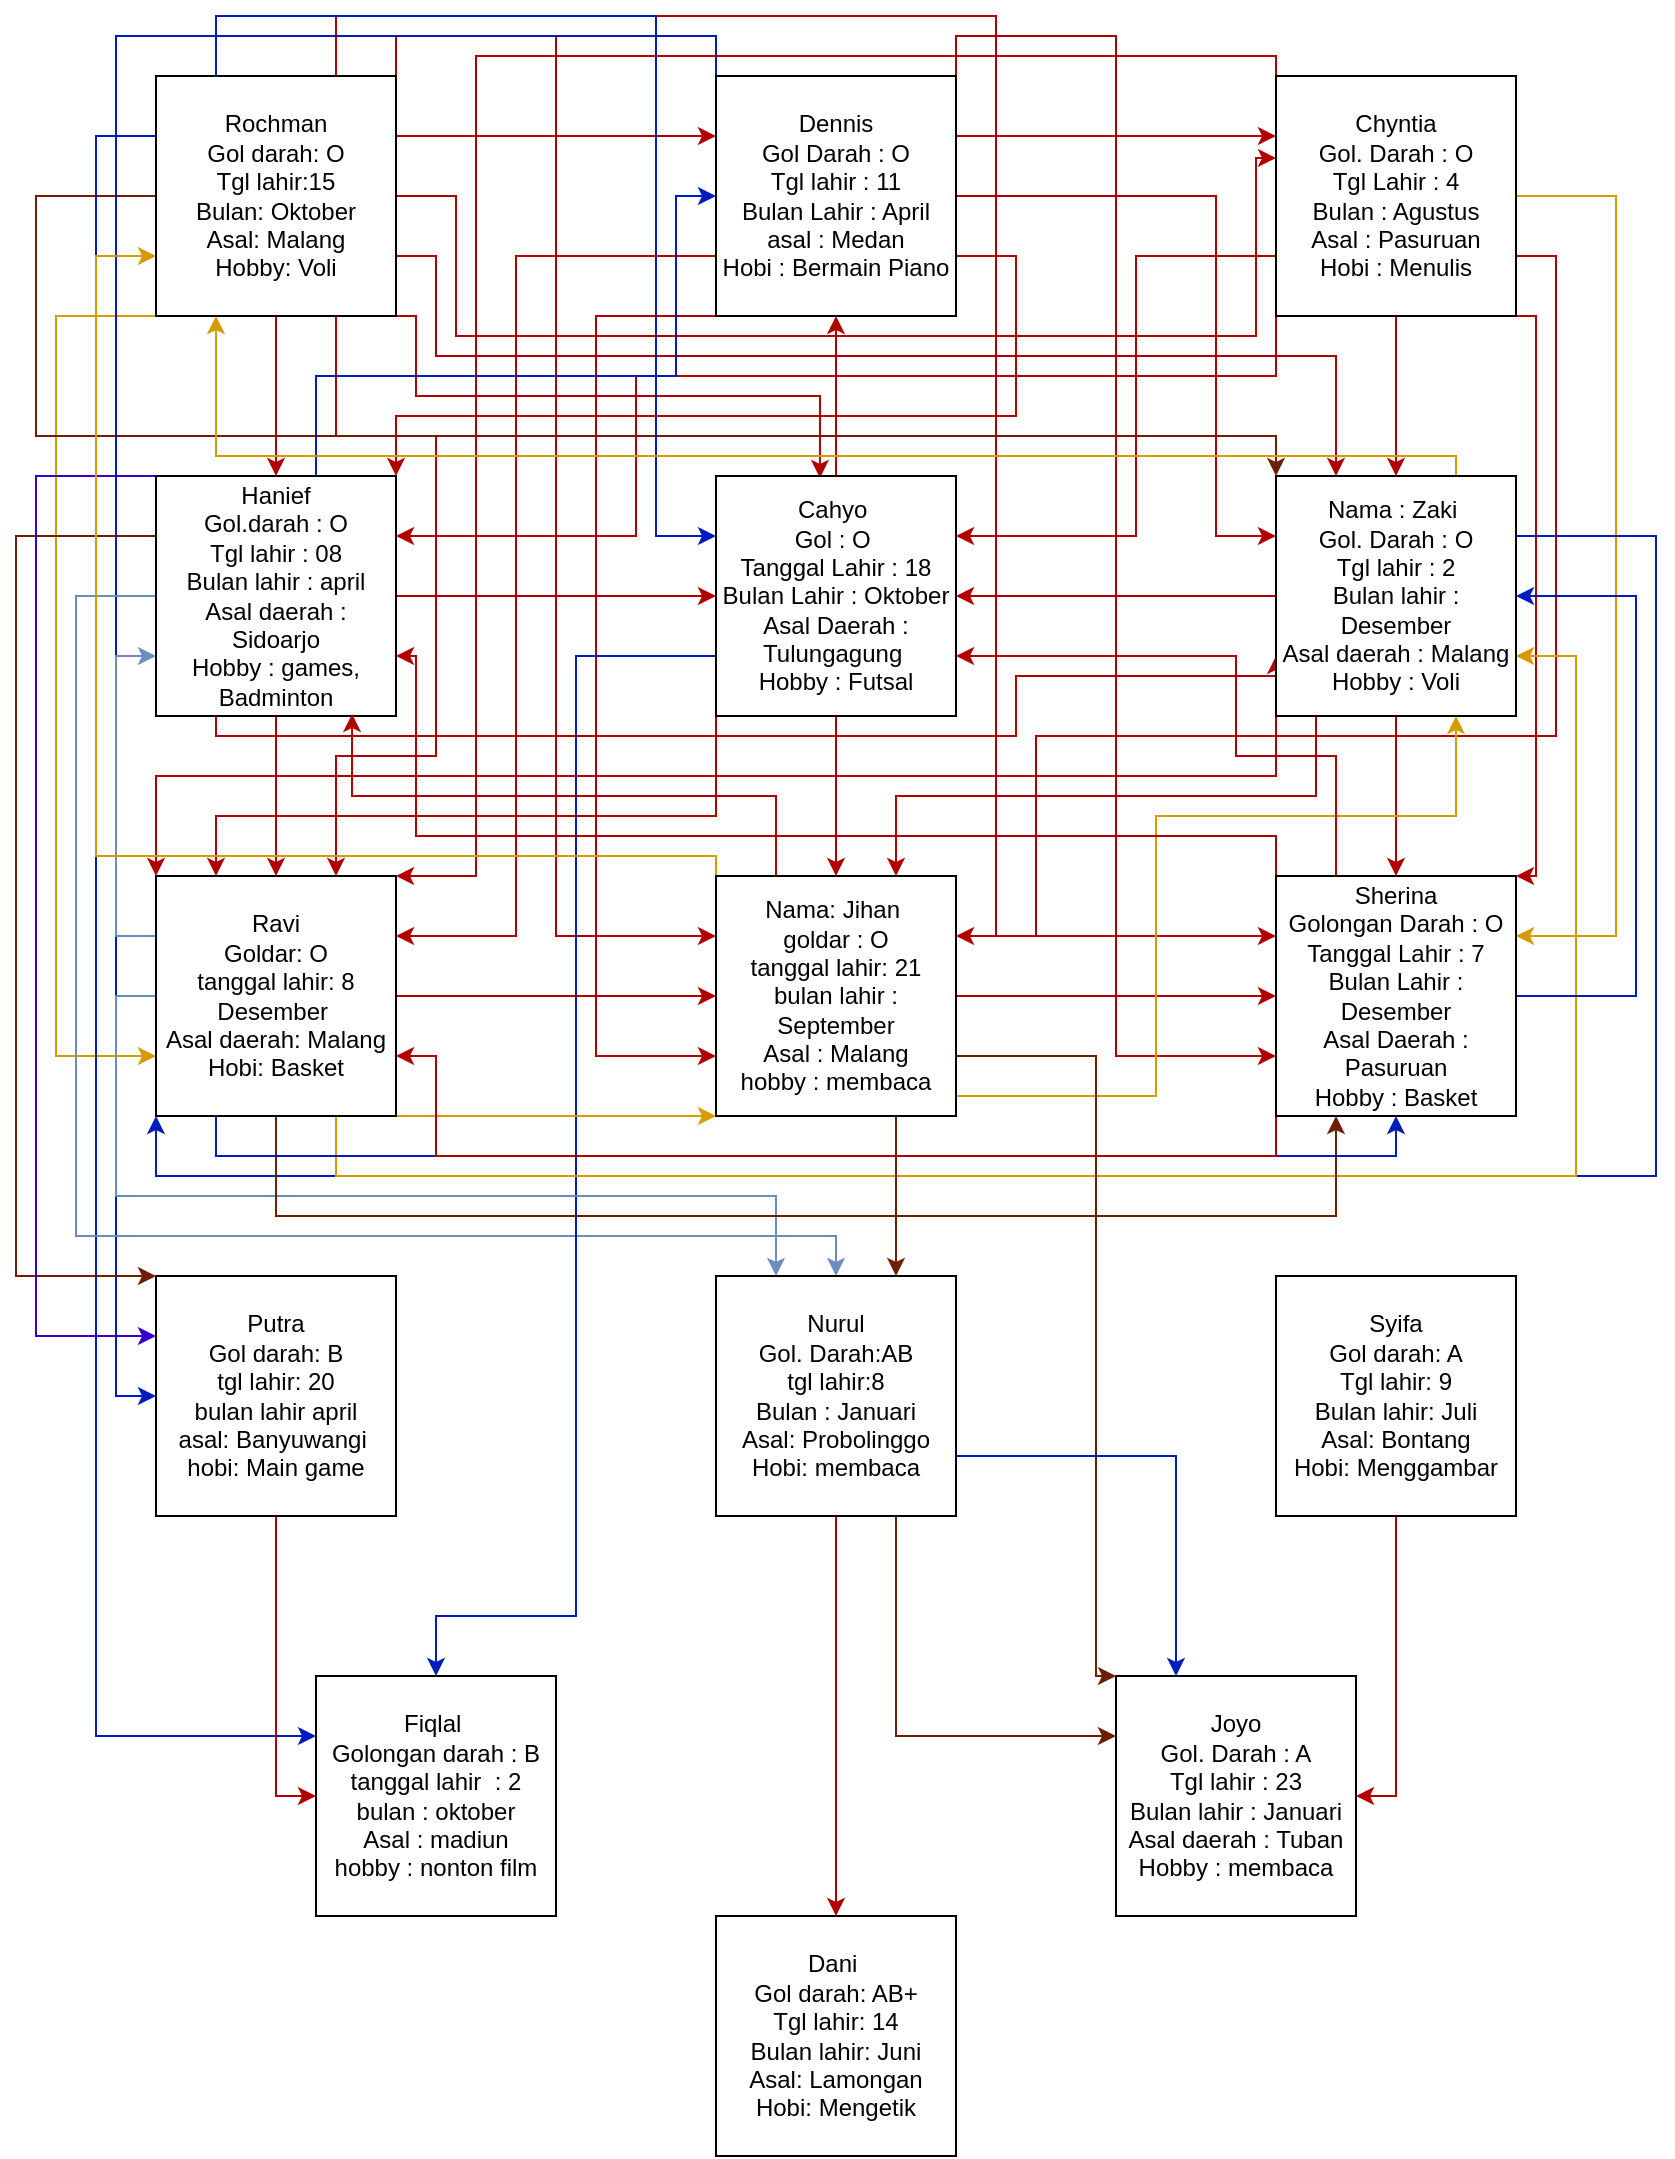 <mxfile version="20.2.8" type="device"><diagram id="St4V9a2-hkFarZTRMWbf" name="Page-1"><mxGraphModel dx="868" dy="553" grid="1" gridSize="10" guides="1" tooltips="1" connect="1" arrows="1" fold="1" page="1" pageScale="1" pageWidth="850" pageHeight="1100" math="0" shadow="0"><root><mxCell id="0"/><mxCell id="1" parent="0"/><mxCell id="Ykf0V424j2MqlzccB3DC-24" style="edgeStyle=orthogonalEdgeStyle;rounded=0;orthogonalLoop=1;jettySize=auto;html=1;exitX=0.5;exitY=1;exitDx=0;exitDy=0;fillColor=#e51400;strokeColor=#B20000;" edge="1" parent="1" source="Ykf0V424j2MqlzccB3DC-1" target="Ykf0V424j2MqlzccB3DC-6"><mxGeometry relative="1" as="geometry"/></mxCell><mxCell id="Ykf0V424j2MqlzccB3DC-35" style="edgeStyle=orthogonalEdgeStyle;rounded=0;orthogonalLoop=1;jettySize=auto;html=1;exitX=1;exitY=0.25;exitDx=0;exitDy=0;entryX=0;entryY=0.25;entryDx=0;entryDy=0;fillColor=#e51400;strokeColor=#B20000;" edge="1" parent="1" source="Ykf0V424j2MqlzccB3DC-1" target="Ykf0V424j2MqlzccB3DC-2"><mxGeometry relative="1" as="geometry"/></mxCell><mxCell id="Ykf0V424j2MqlzccB3DC-42" style="edgeStyle=orthogonalEdgeStyle;rounded=0;orthogonalLoop=1;jettySize=auto;html=1;exitX=1;exitY=0.75;exitDx=0;exitDy=0;entryX=0.25;entryY=0;entryDx=0;entryDy=0;fillColor=#e51400;strokeColor=#B20000;" edge="1" parent="1" source="Ykf0V424j2MqlzccB3DC-1" target="Ykf0V424j2MqlzccB3DC-9"><mxGeometry relative="1" as="geometry"><Array as="points"><mxPoint x="220" y="130"/><mxPoint x="220" y="180"/><mxPoint x="670" y="180"/></Array></mxGeometry></mxCell><mxCell id="Ykf0V424j2MqlzccB3DC-43" style="edgeStyle=orthogonalEdgeStyle;rounded=0;orthogonalLoop=1;jettySize=auto;html=1;exitX=1;exitY=1;exitDx=0;exitDy=0;entryX=0.433;entryY=0.008;entryDx=0;entryDy=0;entryPerimeter=0;fillColor=#e51400;strokeColor=#B20000;" edge="1" parent="1" source="Ykf0V424j2MqlzccB3DC-1" target="Ykf0V424j2MqlzccB3DC-8"><mxGeometry relative="1" as="geometry"><Array as="points"><mxPoint x="210" y="160"/><mxPoint x="210" y="200"/><mxPoint x="412" y="200"/></Array></mxGeometry></mxCell><mxCell id="Ykf0V424j2MqlzccB3DC-46" style="edgeStyle=orthogonalEdgeStyle;rounded=0;orthogonalLoop=1;jettySize=auto;html=1;exitX=1;exitY=0.5;exitDx=0;exitDy=0;entryX=0;entryY=0.342;entryDx=0;entryDy=0;entryPerimeter=0;fillColor=#e51400;strokeColor=#B20000;" edge="1" parent="1" source="Ykf0V424j2MqlzccB3DC-1" target="Ykf0V424j2MqlzccB3DC-3"><mxGeometry relative="1" as="geometry"><Array as="points"><mxPoint x="230" y="100"/><mxPoint x="230" y="170"/><mxPoint x="630" y="170"/><mxPoint x="630" y="81"/></Array></mxGeometry></mxCell><mxCell id="Ykf0V424j2MqlzccB3DC-50" style="edgeStyle=orthogonalEdgeStyle;rounded=0;orthogonalLoop=1;jettySize=auto;html=1;exitX=0.75;exitY=1;exitDx=0;exitDy=0;entryX=0.75;entryY=0;entryDx=0;entryDy=0;fillColor=#e51400;strokeColor=#B20000;" edge="1" parent="1" source="Ykf0V424j2MqlzccB3DC-1" target="Ykf0V424j2MqlzccB3DC-10"><mxGeometry relative="1" as="geometry"><Array as="points"><mxPoint x="170" y="220"/><mxPoint x="220" y="220"/><mxPoint x="220" y="380"/><mxPoint x="170" y="380"/></Array></mxGeometry></mxCell><mxCell id="Ykf0V424j2MqlzccB3DC-51" style="edgeStyle=orthogonalEdgeStyle;rounded=0;orthogonalLoop=1;jettySize=auto;html=1;exitX=1;exitY=0;exitDx=0;exitDy=0;entryX=0;entryY=0.25;entryDx=0;entryDy=0;fillColor=#e51400;strokeColor=#B20000;" edge="1" parent="1" source="Ykf0V424j2MqlzccB3DC-1" target="Ykf0V424j2MqlzccB3DC-11"><mxGeometry relative="1" as="geometry"/></mxCell><mxCell id="Ykf0V424j2MqlzccB3DC-52" style="edgeStyle=orthogonalEdgeStyle;rounded=0;orthogonalLoop=1;jettySize=auto;html=1;exitX=0.75;exitY=0;exitDx=0;exitDy=0;entryX=0;entryY=0.25;entryDx=0;entryDy=0;fillColor=#e51400;strokeColor=#B20000;" edge="1" parent="1" source="Ykf0V424j2MqlzccB3DC-1" target="Ykf0V424j2MqlzccB3DC-12"><mxGeometry relative="1" as="geometry"><Array as="points"><mxPoint x="170" y="10"/><mxPoint x="500" y="10"/><mxPoint x="500" y="470"/></Array></mxGeometry></mxCell><mxCell id="Ykf0V424j2MqlzccB3DC-80" style="edgeStyle=orthogonalEdgeStyle;rounded=0;orthogonalLoop=1;jettySize=auto;html=1;exitX=0;exitY=1;exitDx=0;exitDy=0;entryX=0;entryY=0.75;entryDx=0;entryDy=0;fillColor=#ffcd28;gradientColor=#ffa500;strokeColor=#d79b00;" edge="1" parent="1" source="Ykf0V424j2MqlzccB3DC-1" target="Ykf0V424j2MqlzccB3DC-10"><mxGeometry relative="1" as="geometry"><Array as="points"><mxPoint x="30" y="160"/><mxPoint x="30" y="530"/></Array></mxGeometry></mxCell><mxCell id="Ykf0V424j2MqlzccB3DC-88" style="edgeStyle=orthogonalEdgeStyle;rounded=0;orthogonalLoop=1;jettySize=auto;html=1;exitX=0;exitY=0.5;exitDx=0;exitDy=0;entryX=0;entryY=0;entryDx=0;entryDy=0;fillColor=#a0522d;strokeColor=#6D1F00;" edge="1" parent="1" source="Ykf0V424j2MqlzccB3DC-1" target="Ykf0V424j2MqlzccB3DC-9"><mxGeometry relative="1" as="geometry"><Array as="points"><mxPoint x="20" y="100"/><mxPoint x="20" y="220"/><mxPoint x="640" y="220"/></Array></mxGeometry></mxCell><mxCell id="Ykf0V424j2MqlzccB3DC-93" style="edgeStyle=orthogonalEdgeStyle;rounded=0;orthogonalLoop=1;jettySize=auto;html=1;exitX=0.25;exitY=0;exitDx=0;exitDy=0;entryX=0;entryY=0.25;entryDx=0;entryDy=0;fillColor=#0050ef;strokeColor=#001DBC;" edge="1" parent="1" source="Ykf0V424j2MqlzccB3DC-1" target="Ykf0V424j2MqlzccB3DC-8"><mxGeometry relative="1" as="geometry"><Array as="points"><mxPoint x="110" y="10"/><mxPoint x="330" y="10"/><mxPoint x="330" y="270"/></Array></mxGeometry></mxCell><mxCell id="Ykf0V424j2MqlzccB3DC-95" style="edgeStyle=orthogonalEdgeStyle;rounded=0;orthogonalLoop=1;jettySize=auto;html=1;exitX=0;exitY=0.25;exitDx=0;exitDy=0;entryX=0;entryY=0.25;entryDx=0;entryDy=0;fillColor=#0050ef;strokeColor=#001DBC;" edge="1" parent="1" source="Ykf0V424j2MqlzccB3DC-1" target="Ykf0V424j2MqlzccB3DC-18"><mxGeometry relative="1" as="geometry"><Array as="points"><mxPoint x="50" y="70"/><mxPoint x="50" y="870"/></Array></mxGeometry></mxCell><mxCell id="Ykf0V424j2MqlzccB3DC-1" value="&lt;div&gt;Rochman&lt;/div&gt;&lt;div&gt;Gol darah: O&lt;/div&gt;&lt;div&gt;Tgl lahir:15&lt;/div&gt;&lt;div&gt;Bulan: Oktober&lt;/div&gt;&lt;div&gt;Asal: Malang&lt;/div&gt;&lt;div&gt;Hobby: Voli&lt;/div&gt;" style="whiteSpace=wrap;html=1;aspect=fixed;" vertex="1" parent="1"><mxGeometry x="80" y="40" width="120" height="120" as="geometry"/></mxCell><mxCell id="Ykf0V424j2MqlzccB3DC-36" style="edgeStyle=orthogonalEdgeStyle;rounded=0;orthogonalLoop=1;jettySize=auto;html=1;exitX=1;exitY=0.25;exitDx=0;exitDy=0;entryX=0;entryY=0.25;entryDx=0;entryDy=0;fillColor=#e51400;strokeColor=#B20000;" edge="1" parent="1" source="Ykf0V424j2MqlzccB3DC-2" target="Ykf0V424j2MqlzccB3DC-3"><mxGeometry relative="1" as="geometry"/></mxCell><mxCell id="Ykf0V424j2MqlzccB3DC-53" style="edgeStyle=orthogonalEdgeStyle;rounded=0;orthogonalLoop=1;jettySize=auto;html=1;exitX=1;exitY=0.5;exitDx=0;exitDy=0;entryX=0;entryY=0.25;entryDx=0;entryDy=0;fillColor=#e51400;strokeColor=#B20000;" edge="1" parent="1" source="Ykf0V424j2MqlzccB3DC-2" target="Ykf0V424j2MqlzccB3DC-9"><mxGeometry relative="1" as="geometry"><Array as="points"><mxPoint x="610" y="100"/><mxPoint x="610" y="270"/></Array></mxGeometry></mxCell><mxCell id="Ykf0V424j2MqlzccB3DC-56" style="edgeStyle=orthogonalEdgeStyle;rounded=0;orthogonalLoop=1;jettySize=auto;html=1;exitX=1;exitY=0.75;exitDx=0;exitDy=0;entryX=1;entryY=0;entryDx=0;entryDy=0;fillColor=#e51400;strokeColor=#B20000;" edge="1" parent="1" source="Ykf0V424j2MqlzccB3DC-2" target="Ykf0V424j2MqlzccB3DC-6"><mxGeometry relative="1" as="geometry"><Array as="points"><mxPoint x="510" y="130"/><mxPoint x="510" y="210"/><mxPoint x="200" y="210"/></Array></mxGeometry></mxCell><mxCell id="Ykf0V424j2MqlzccB3DC-57" style="edgeStyle=orthogonalEdgeStyle;rounded=0;orthogonalLoop=1;jettySize=auto;html=1;exitX=0;exitY=1;exitDx=0;exitDy=0;entryX=0;entryY=0.75;entryDx=0;entryDy=0;fillColor=#e51400;strokeColor=#B20000;" edge="1" parent="1" source="Ykf0V424j2MqlzccB3DC-2" target="Ykf0V424j2MqlzccB3DC-11"><mxGeometry relative="1" as="geometry"><Array as="points"><mxPoint x="300" y="160"/><mxPoint x="300" y="530"/></Array></mxGeometry></mxCell><mxCell id="Ykf0V424j2MqlzccB3DC-58" style="edgeStyle=orthogonalEdgeStyle;rounded=0;orthogonalLoop=1;jettySize=auto;html=1;exitX=0;exitY=0.75;exitDx=0;exitDy=0;entryX=1;entryY=0.25;entryDx=0;entryDy=0;fillColor=#e51400;strokeColor=#B20000;" edge="1" parent="1" source="Ykf0V424j2MqlzccB3DC-2" target="Ykf0V424j2MqlzccB3DC-10"><mxGeometry relative="1" as="geometry"><Array as="points"><mxPoint x="260" y="130"/><mxPoint x="260" y="470"/></Array></mxGeometry></mxCell><mxCell id="Ykf0V424j2MqlzccB3DC-59" style="edgeStyle=orthogonalEdgeStyle;rounded=0;orthogonalLoop=1;jettySize=auto;html=1;exitX=1;exitY=0;exitDx=0;exitDy=0;entryX=0;entryY=0.75;entryDx=0;entryDy=0;fillColor=#e51400;strokeColor=#B20000;" edge="1" parent="1" source="Ykf0V424j2MqlzccB3DC-2" target="Ykf0V424j2MqlzccB3DC-12"><mxGeometry relative="1" as="geometry"/></mxCell><mxCell id="Ykf0V424j2MqlzccB3DC-92" style="edgeStyle=orthogonalEdgeStyle;rounded=0;orthogonalLoop=1;jettySize=auto;html=1;exitX=0;exitY=0;exitDx=0;exitDy=0;entryX=0;entryY=0.5;entryDx=0;entryDy=0;fillColor=#0050ef;strokeColor=#001DBC;" edge="1" parent="1" source="Ykf0V424j2MqlzccB3DC-2" target="Ykf0V424j2MqlzccB3DC-15"><mxGeometry relative="1" as="geometry"/></mxCell><mxCell id="Ykf0V424j2MqlzccB3DC-2" value="&lt;div&gt;Dennis&lt;/div&gt;&lt;div&gt;Gol Darah : O&lt;/div&gt;&lt;div&gt;Tgl lahir : 11&lt;/div&gt;&lt;div&gt;Bulan Lahir : April&lt;/div&gt;&lt;div&gt;asal : Medan&lt;/div&gt;&lt;div&gt;Hobi : Bermain Piano&lt;/div&gt;" style="whiteSpace=wrap;html=1;aspect=fixed;" vertex="1" parent="1"><mxGeometry x="360" y="40" width="120" height="120" as="geometry"/></mxCell><mxCell id="Ykf0V424j2MqlzccB3DC-21" style="edgeStyle=orthogonalEdgeStyle;rounded=0;orthogonalLoop=1;jettySize=auto;html=1;exitX=0.5;exitY=1;exitDx=0;exitDy=0;entryX=0.5;entryY=0;entryDx=0;entryDy=0;fillColor=#e51400;strokeColor=#B20000;" edge="1" parent="1" source="Ykf0V424j2MqlzccB3DC-3" target="Ykf0V424j2MqlzccB3DC-9"><mxGeometry relative="1" as="geometry"/></mxCell><mxCell id="Ykf0V424j2MqlzccB3DC-60" style="edgeStyle=orthogonalEdgeStyle;rounded=0;orthogonalLoop=1;jettySize=auto;html=1;exitX=0;exitY=0.75;exitDx=0;exitDy=0;entryX=1;entryY=0.25;entryDx=0;entryDy=0;fillColor=#e51400;strokeColor=#B20000;" edge="1" parent="1" source="Ykf0V424j2MqlzccB3DC-3" target="Ykf0V424j2MqlzccB3DC-8"><mxGeometry relative="1" as="geometry"><Array as="points"><mxPoint x="570" y="130"/><mxPoint x="570" y="270"/></Array></mxGeometry></mxCell><mxCell id="Ykf0V424j2MqlzccB3DC-61" style="edgeStyle=orthogonalEdgeStyle;rounded=0;orthogonalLoop=1;jettySize=auto;html=1;exitX=0;exitY=0.5;exitDx=0;exitDy=0;entryX=1;entryY=0.25;entryDx=0;entryDy=0;fillColor=#e51400;strokeColor=#B20000;" edge="1" parent="1" source="Ykf0V424j2MqlzccB3DC-3" target="Ykf0V424j2MqlzccB3DC-6"><mxGeometry relative="1" as="geometry"><Array as="points"><mxPoint x="640" y="190"/><mxPoint x="320" y="190"/><mxPoint x="320" y="270"/></Array></mxGeometry></mxCell><mxCell id="Ykf0V424j2MqlzccB3DC-62" style="edgeStyle=orthogonalEdgeStyle;rounded=0;orthogonalLoop=1;jettySize=auto;html=1;exitX=1;exitY=1;exitDx=0;exitDy=0;entryX=1;entryY=0;entryDx=0;entryDy=0;fillColor=#e51400;strokeColor=#B20000;" edge="1" parent="1" source="Ykf0V424j2MqlzccB3DC-3" target="Ykf0V424j2MqlzccB3DC-12"><mxGeometry relative="1" as="geometry"><Array as="points"><mxPoint x="770" y="160"/><mxPoint x="770" y="440"/></Array></mxGeometry></mxCell><mxCell id="Ykf0V424j2MqlzccB3DC-63" style="edgeStyle=orthogonalEdgeStyle;rounded=0;orthogonalLoop=1;jettySize=auto;html=1;exitX=1;exitY=0.75;exitDx=0;exitDy=0;entryX=1;entryY=0.25;entryDx=0;entryDy=0;fillColor=#e51400;strokeColor=#B20000;" edge="1" parent="1" source="Ykf0V424j2MqlzccB3DC-3" target="Ykf0V424j2MqlzccB3DC-11"><mxGeometry relative="1" as="geometry"><Array as="points"><mxPoint x="780" y="130"/><mxPoint x="780" y="370"/><mxPoint x="520" y="370"/><mxPoint x="520" y="470"/></Array></mxGeometry></mxCell><mxCell id="Ykf0V424j2MqlzccB3DC-64" style="edgeStyle=orthogonalEdgeStyle;rounded=0;orthogonalLoop=1;jettySize=auto;html=1;exitX=0;exitY=0;exitDx=0;exitDy=0;entryX=1;entryY=0;entryDx=0;entryDy=0;fillColor=#e51400;strokeColor=#B20000;" edge="1" parent="1" source="Ykf0V424j2MqlzccB3DC-3" target="Ykf0V424j2MqlzccB3DC-10"><mxGeometry relative="1" as="geometry"><Array as="points"><mxPoint x="640" y="30"/><mxPoint x="240" y="30"/><mxPoint x="240" y="440"/></Array></mxGeometry></mxCell><mxCell id="Ykf0V424j2MqlzccB3DC-82" style="edgeStyle=orthogonalEdgeStyle;rounded=0;orthogonalLoop=1;jettySize=auto;html=1;exitX=1;exitY=0.5;exitDx=0;exitDy=0;entryX=1;entryY=0.25;entryDx=0;entryDy=0;fillColor=#ffcd28;gradientColor=#ffa500;strokeColor=#d79b00;" edge="1" parent="1" source="Ykf0V424j2MqlzccB3DC-3" target="Ykf0V424j2MqlzccB3DC-12"><mxGeometry relative="1" as="geometry"><Array as="points"><mxPoint x="810" y="100"/><mxPoint x="810" y="470"/></Array></mxGeometry></mxCell><mxCell id="Ykf0V424j2MqlzccB3DC-3" value="&lt;div&gt;Chyntia&lt;/div&gt;&lt;div&gt;Gol. Darah : O&lt;/div&gt;&lt;div&gt;Tgl Lahir : 4&lt;/div&gt;&lt;div&gt;Bulan : Agustus&lt;/div&gt;&lt;div&gt;Asal : Pasuruan&lt;/div&gt;&lt;div&gt;Hobi : Menulis&lt;/div&gt;" style="whiteSpace=wrap;html=1;aspect=fixed;" vertex="1" parent="1"><mxGeometry x="640" y="40" width="120" height="120" as="geometry"/></mxCell><mxCell id="Ykf0V424j2MqlzccB3DC-25" style="edgeStyle=orthogonalEdgeStyle;rounded=0;orthogonalLoop=1;jettySize=auto;html=1;exitX=1;exitY=0.5;exitDx=0;exitDy=0;fillColor=#e51400;strokeColor=#B20000;" edge="1" parent="1" source="Ykf0V424j2MqlzccB3DC-6" target="Ykf0V424j2MqlzccB3DC-8"><mxGeometry relative="1" as="geometry"/></mxCell><mxCell id="Ykf0V424j2MqlzccB3DC-26" style="edgeStyle=orthogonalEdgeStyle;rounded=0;orthogonalLoop=1;jettySize=auto;html=1;exitX=0.5;exitY=1;exitDx=0;exitDy=0;entryX=0.5;entryY=0;entryDx=0;entryDy=0;fillColor=#e51400;strokeColor=#B20000;" edge="1" parent="1" source="Ykf0V424j2MqlzccB3DC-6" target="Ykf0V424j2MqlzccB3DC-10"><mxGeometry relative="1" as="geometry"/></mxCell><mxCell id="Ykf0V424j2MqlzccB3DC-69" style="edgeStyle=orthogonalEdgeStyle;rounded=0;orthogonalLoop=1;jettySize=auto;html=1;exitX=0.25;exitY=1;exitDx=0;exitDy=0;entryX=0;entryY=0.75;entryDx=0;entryDy=0;fillColor=#e51400;strokeColor=#B20000;" edge="1" parent="1" source="Ykf0V424j2MqlzccB3DC-6" target="Ykf0V424j2MqlzccB3DC-9"><mxGeometry relative="1" as="geometry"><Array as="points"><mxPoint x="110" y="370"/><mxPoint x="510" y="370"/><mxPoint x="510" y="340"/><mxPoint x="640" y="340"/></Array></mxGeometry></mxCell><mxCell id="Ykf0V424j2MqlzccB3DC-75" style="edgeStyle=orthogonalEdgeStyle;rounded=0;orthogonalLoop=1;jettySize=auto;html=1;exitX=0;exitY=0.5;exitDx=0;exitDy=0;entryX=0.5;entryY=0;entryDx=0;entryDy=0;fillColor=#dae8fc;gradientColor=#7ea6e0;strokeColor=#6c8ebf;" edge="1" parent="1" source="Ykf0V424j2MqlzccB3DC-6" target="Ykf0V424j2MqlzccB3DC-13"><mxGeometry relative="1" as="geometry"><Array as="points"><mxPoint x="40" y="300"/><mxPoint x="40" y="620"/><mxPoint x="420" y="620"/></Array></mxGeometry></mxCell><mxCell id="Ykf0V424j2MqlzccB3DC-89" style="edgeStyle=orthogonalEdgeStyle;rounded=0;orthogonalLoop=1;jettySize=auto;html=1;exitX=0;exitY=0.25;exitDx=0;exitDy=0;entryX=0;entryY=0;entryDx=0;entryDy=0;fillColor=#a0522d;strokeColor=#6D1F00;" edge="1" parent="1" source="Ykf0V424j2MqlzccB3DC-6" target="Ykf0V424j2MqlzccB3DC-15"><mxGeometry relative="1" as="geometry"><Array as="points"><mxPoint x="10" y="270"/><mxPoint x="10" y="640"/></Array></mxGeometry></mxCell><mxCell id="Ykf0V424j2MqlzccB3DC-90" style="edgeStyle=orthogonalEdgeStyle;rounded=0;orthogonalLoop=1;jettySize=auto;html=1;exitX=0;exitY=0;exitDx=0;exitDy=0;entryX=0;entryY=0.25;entryDx=0;entryDy=0;fillColor=#6a00ff;strokeColor=#3700CC;" edge="1" parent="1" source="Ykf0V424j2MqlzccB3DC-6" target="Ykf0V424j2MqlzccB3DC-15"><mxGeometry relative="1" as="geometry"><Array as="points"><mxPoint x="20" y="240"/><mxPoint x="20" y="670"/></Array></mxGeometry></mxCell><mxCell id="Ykf0V424j2MqlzccB3DC-91" style="edgeStyle=orthogonalEdgeStyle;rounded=0;orthogonalLoop=1;jettySize=auto;html=1;exitX=0.75;exitY=0;exitDx=0;exitDy=0;entryX=0;entryY=0.5;entryDx=0;entryDy=0;fillColor=#0050ef;strokeColor=#001DBC;" edge="1" parent="1" source="Ykf0V424j2MqlzccB3DC-6" target="Ykf0V424j2MqlzccB3DC-2"><mxGeometry relative="1" as="geometry"><Array as="points"><mxPoint x="160" y="240"/><mxPoint x="160" y="190"/><mxPoint x="340" y="190"/><mxPoint x="340" y="100"/></Array></mxGeometry></mxCell><mxCell id="Ykf0V424j2MqlzccB3DC-6" value="&lt;div&gt;Hanief&lt;/div&gt;&lt;div&gt;Gol.darah : O&lt;/div&gt;&lt;div&gt;Tgl lahir : 08&lt;/div&gt;&lt;div&gt;Bulan lahir : april&lt;/div&gt;&lt;div&gt;Asal daerah : Sidoarjo&lt;/div&gt;&lt;div&gt;Hobby : games, Badminton&lt;/div&gt;" style="whiteSpace=wrap;html=1;aspect=fixed;" vertex="1" parent="1"><mxGeometry x="80" y="240" width="120" height="120" as="geometry"/></mxCell><mxCell id="Ykf0V424j2MqlzccB3DC-23" style="edgeStyle=orthogonalEdgeStyle;rounded=0;orthogonalLoop=1;jettySize=auto;html=1;exitX=0.5;exitY=0;exitDx=0;exitDy=0;entryX=0.5;entryY=1;entryDx=0;entryDy=0;fillColor=#e51400;strokeColor=#B20000;" edge="1" parent="1" source="Ykf0V424j2MqlzccB3DC-8" target="Ykf0V424j2MqlzccB3DC-2"><mxGeometry relative="1" as="geometry"/></mxCell><mxCell id="Ykf0V424j2MqlzccB3DC-27" style="edgeStyle=orthogonalEdgeStyle;rounded=0;orthogonalLoop=1;jettySize=auto;html=1;exitX=0.5;exitY=1;exitDx=0;exitDy=0;entryX=0.5;entryY=0;entryDx=0;entryDy=0;fillColor=#e51400;strokeColor=#B20000;" edge="1" parent="1" source="Ykf0V424j2MqlzccB3DC-8" target="Ykf0V424j2MqlzccB3DC-11"><mxGeometry relative="1" as="geometry"/></mxCell><mxCell id="Ykf0V424j2MqlzccB3DC-70" style="edgeStyle=orthogonalEdgeStyle;rounded=0;orthogonalLoop=1;jettySize=auto;html=1;exitX=0;exitY=0.75;exitDx=0;exitDy=0;entryX=0.25;entryY=0;entryDx=0;entryDy=0;fillColor=#e51400;strokeColor=#B20000;" edge="1" parent="1" source="Ykf0V424j2MqlzccB3DC-8" target="Ykf0V424j2MqlzccB3DC-10"><mxGeometry relative="1" as="geometry"><Array as="points"><mxPoint x="360" y="410"/><mxPoint x="110" y="410"/></Array></mxGeometry></mxCell><mxCell id="Ykf0V424j2MqlzccB3DC-94" style="edgeStyle=orthogonalEdgeStyle;rounded=0;orthogonalLoop=1;jettySize=auto;html=1;exitX=0;exitY=0.75;exitDx=0;exitDy=0;entryX=0.5;entryY=0;entryDx=0;entryDy=0;fillColor=#0050ef;strokeColor=#001DBC;" edge="1" parent="1" source="Ykf0V424j2MqlzccB3DC-8" target="Ykf0V424j2MqlzccB3DC-18"><mxGeometry relative="1" as="geometry"><Array as="points"><mxPoint x="290" y="330"/><mxPoint x="290" y="810"/><mxPoint x="220" y="810"/></Array></mxGeometry></mxCell><mxCell id="Ykf0V424j2MqlzccB3DC-8" value="&lt;div&gt;Cahyo&amp;nbsp;&lt;/div&gt;&lt;div&gt;Gol : O&amp;nbsp;&lt;/div&gt;&lt;div&gt;Tanggal Lahir : 18&lt;/div&gt;&lt;div&gt;Bulan Lahir : Oktober&lt;/div&gt;&lt;div&gt;Asal Daerah : Tulungagung&amp;nbsp;&lt;/div&gt;&lt;div&gt;Hobby : Futsal&lt;/div&gt;" style="whiteSpace=wrap;html=1;aspect=fixed;" vertex="1" parent="1"><mxGeometry x="360" y="240" width="120" height="120" as="geometry"/></mxCell><mxCell id="Ykf0V424j2MqlzccB3DC-22" style="edgeStyle=orthogonalEdgeStyle;rounded=0;orthogonalLoop=1;jettySize=auto;html=1;exitX=0;exitY=0.5;exitDx=0;exitDy=0;entryX=1;entryY=0.5;entryDx=0;entryDy=0;fillColor=#e51400;strokeColor=#B20000;" edge="1" parent="1" source="Ykf0V424j2MqlzccB3DC-9" target="Ykf0V424j2MqlzccB3DC-8"><mxGeometry relative="1" as="geometry"/></mxCell><mxCell id="Ykf0V424j2MqlzccB3DC-40" style="edgeStyle=orthogonalEdgeStyle;rounded=0;orthogonalLoop=1;jettySize=auto;html=1;exitX=0.5;exitY=1;exitDx=0;exitDy=0;entryX=0.5;entryY=0;entryDx=0;entryDy=0;fillColor=#e51400;strokeColor=#B20000;" edge="1" parent="1" source="Ykf0V424j2MqlzccB3DC-9" target="Ykf0V424j2MqlzccB3DC-12"><mxGeometry relative="1" as="geometry"/></mxCell><mxCell id="Ykf0V424j2MqlzccB3DC-71" style="edgeStyle=orthogonalEdgeStyle;rounded=0;orthogonalLoop=1;jettySize=auto;html=1;exitX=0.25;exitY=1;exitDx=0;exitDy=0;entryX=0.75;entryY=0;entryDx=0;entryDy=0;fillColor=#e51400;strokeColor=#B20000;" edge="1" parent="1" source="Ykf0V424j2MqlzccB3DC-9" target="Ykf0V424j2MqlzccB3DC-11"><mxGeometry relative="1" as="geometry"><Array as="points"><mxPoint x="660" y="360"/><mxPoint x="660" y="400"/><mxPoint x="450" y="400"/></Array></mxGeometry></mxCell><mxCell id="Ykf0V424j2MqlzccB3DC-72" style="edgeStyle=orthogonalEdgeStyle;rounded=0;orthogonalLoop=1;jettySize=auto;html=1;exitX=0;exitY=1;exitDx=0;exitDy=0;entryX=0;entryY=0;entryDx=0;entryDy=0;fillColor=#e51400;strokeColor=#B20000;" edge="1" parent="1" source="Ykf0V424j2MqlzccB3DC-9" target="Ykf0V424j2MqlzccB3DC-10"><mxGeometry relative="1" as="geometry"><Array as="points"><mxPoint x="640" y="390"/><mxPoint x="80" y="390"/></Array></mxGeometry></mxCell><mxCell id="Ykf0V424j2MqlzccB3DC-79" style="edgeStyle=orthogonalEdgeStyle;rounded=0;orthogonalLoop=1;jettySize=auto;html=1;exitX=0.75;exitY=0;exitDx=0;exitDy=0;entryX=0.25;entryY=1;entryDx=0;entryDy=0;fillColor=#ffcd28;gradientColor=#ffa500;strokeColor=#d79b00;" edge="1" parent="1" source="Ykf0V424j2MqlzccB3DC-9" target="Ykf0V424j2MqlzccB3DC-1"><mxGeometry relative="1" as="geometry"><Array as="points"><mxPoint x="730" y="230"/><mxPoint x="110" y="230"/></Array></mxGeometry></mxCell><mxCell id="Ykf0V424j2MqlzccB3DC-99" style="edgeStyle=orthogonalEdgeStyle;rounded=0;orthogonalLoop=1;jettySize=auto;html=1;exitX=1;exitY=0.25;exitDx=0;exitDy=0;entryX=0;entryY=1;entryDx=0;entryDy=0;fillColor=#0050ef;strokeColor=#001DBC;" edge="1" parent="1" source="Ykf0V424j2MqlzccB3DC-9" target="Ykf0V424j2MqlzccB3DC-10"><mxGeometry relative="1" as="geometry"><Array as="points"><mxPoint x="830" y="270"/><mxPoint x="830" y="590"/><mxPoint x="80" y="590"/></Array></mxGeometry></mxCell><mxCell id="Ykf0V424j2MqlzccB3DC-9" value="&lt;div&gt;Nama : Zaki&amp;nbsp;&lt;/div&gt;&lt;div&gt;Gol. Darah : O&lt;/div&gt;&lt;div&gt;Tgl lahir : 2&lt;/div&gt;&lt;div&gt;Bulan lahir : Desember&lt;/div&gt;&lt;div&gt;Asal daerah : Malang&lt;/div&gt;&lt;div&gt;Hobby : Voli&lt;/div&gt;" style="whiteSpace=wrap;html=1;aspect=fixed;" vertex="1" parent="1"><mxGeometry x="640" y="240" width="120" height="120" as="geometry"/></mxCell><mxCell id="Ykf0V424j2MqlzccB3DC-28" style="edgeStyle=orthogonalEdgeStyle;rounded=0;orthogonalLoop=1;jettySize=auto;html=1;exitX=1;exitY=0.5;exitDx=0;exitDy=0;entryX=0;entryY=0.5;entryDx=0;entryDy=0;fillColor=#e51400;strokeColor=#B20000;" edge="1" parent="1" source="Ykf0V424j2MqlzccB3DC-10" target="Ykf0V424j2MqlzccB3DC-11"><mxGeometry relative="1" as="geometry"/></mxCell><mxCell id="Ykf0V424j2MqlzccB3DC-73" style="edgeStyle=orthogonalEdgeStyle;rounded=0;orthogonalLoop=1;jettySize=auto;html=1;exitX=0;exitY=0.25;exitDx=0;exitDy=0;entryX=0;entryY=0.75;entryDx=0;entryDy=0;fillColor=#dae8fc;gradientColor=#7ea6e0;strokeColor=#6c8ebf;" edge="1" parent="1" source="Ykf0V424j2MqlzccB3DC-10" target="Ykf0V424j2MqlzccB3DC-6"><mxGeometry relative="1" as="geometry"/></mxCell><mxCell id="Ykf0V424j2MqlzccB3DC-74" style="edgeStyle=orthogonalEdgeStyle;rounded=0;orthogonalLoop=1;jettySize=auto;html=1;exitX=0;exitY=0.5;exitDx=0;exitDy=0;entryX=0.25;entryY=0;entryDx=0;entryDy=0;fillColor=#dae8fc;gradientColor=#7ea6e0;strokeColor=#6c8ebf;" edge="1" parent="1" source="Ykf0V424j2MqlzccB3DC-10" target="Ykf0V424j2MqlzccB3DC-13"><mxGeometry relative="1" as="geometry"/></mxCell><mxCell id="Ykf0V424j2MqlzccB3DC-77" style="edgeStyle=orthogonalEdgeStyle;rounded=0;orthogonalLoop=1;jettySize=auto;html=1;exitX=1;exitY=1;exitDx=0;exitDy=0;entryX=0;entryY=1;entryDx=0;entryDy=0;fillColor=#ffcd28;gradientColor=#ffa500;strokeColor=#d79b00;" edge="1" parent="1" source="Ykf0V424j2MqlzccB3DC-10" target="Ykf0V424j2MqlzccB3DC-11"><mxGeometry relative="1" as="geometry"><Array as="points"><mxPoint x="290" y="560"/><mxPoint x="290" y="560"/></Array></mxGeometry></mxCell><mxCell id="Ykf0V424j2MqlzccB3DC-78" style="edgeStyle=orthogonalEdgeStyle;rounded=0;orthogonalLoop=1;jettySize=auto;html=1;exitX=0.75;exitY=1;exitDx=0;exitDy=0;entryX=1;entryY=0.75;entryDx=0;entryDy=0;fillColor=#ffcd28;gradientColor=#ffa500;strokeColor=#d79b00;" edge="1" parent="1" source="Ykf0V424j2MqlzccB3DC-10" target="Ykf0V424j2MqlzccB3DC-9"><mxGeometry relative="1" as="geometry"><Array as="points"><mxPoint x="170" y="590"/><mxPoint x="790" y="590"/><mxPoint x="790" y="330"/></Array></mxGeometry></mxCell><mxCell id="Ykf0V424j2MqlzccB3DC-87" style="edgeStyle=orthogonalEdgeStyle;rounded=0;orthogonalLoop=1;jettySize=auto;html=1;exitX=0.5;exitY=1;exitDx=0;exitDy=0;entryX=0.25;entryY=1;entryDx=0;entryDy=0;fillColor=#a0522d;strokeColor=#6D1F00;" edge="1" parent="1" source="Ykf0V424j2MqlzccB3DC-10" target="Ykf0V424j2MqlzccB3DC-12"><mxGeometry relative="1" as="geometry"><Array as="points"><mxPoint x="140" y="610"/><mxPoint x="670" y="610"/></Array></mxGeometry></mxCell><mxCell id="Ykf0V424j2MqlzccB3DC-97" style="edgeStyle=orthogonalEdgeStyle;rounded=0;orthogonalLoop=1;jettySize=auto;html=1;exitX=0.25;exitY=1;exitDx=0;exitDy=0;entryX=0.5;entryY=1;entryDx=0;entryDy=0;fillColor=#0050ef;strokeColor=#001DBC;" edge="1" parent="1" source="Ykf0V424j2MqlzccB3DC-10" target="Ykf0V424j2MqlzccB3DC-12"><mxGeometry relative="1" as="geometry"/></mxCell><mxCell id="Ykf0V424j2MqlzccB3DC-10" value="&lt;div&gt;Ravi&lt;/div&gt;&lt;div&gt;Goldar: O&lt;/div&gt;&lt;div&gt;tanggal lahir: 8 Desember&amp;nbsp;&lt;/div&gt;&lt;div&gt;Asal daerah: Malang&lt;/div&gt;&lt;div&gt;Hobi: Basket&lt;/div&gt;" style="whiteSpace=wrap;html=1;aspect=fixed;" vertex="1" parent="1"><mxGeometry x="80" y="440" width="120" height="120" as="geometry"/></mxCell><mxCell id="Ykf0V424j2MqlzccB3DC-29" style="edgeStyle=orthogonalEdgeStyle;rounded=0;orthogonalLoop=1;jettySize=auto;html=1;exitX=1;exitY=0.5;exitDx=0;exitDy=0;entryX=0;entryY=0.5;entryDx=0;entryDy=0;fillColor=#e51400;strokeColor=#B20000;" edge="1" parent="1" source="Ykf0V424j2MqlzccB3DC-11" target="Ykf0V424j2MqlzccB3DC-12"><mxGeometry relative="1" as="geometry"/></mxCell><mxCell id="Ykf0V424j2MqlzccB3DC-68" style="edgeStyle=orthogonalEdgeStyle;rounded=0;orthogonalLoop=1;jettySize=auto;html=1;exitX=0.25;exitY=0;exitDx=0;exitDy=0;entryX=0.817;entryY=0.992;entryDx=0;entryDy=0;entryPerimeter=0;fillColor=#e51400;strokeColor=#B20000;" edge="1" parent="1" source="Ykf0V424j2MqlzccB3DC-11" target="Ykf0V424j2MqlzccB3DC-6"><mxGeometry relative="1" as="geometry"/></mxCell><mxCell id="Ykf0V424j2MqlzccB3DC-76" style="edgeStyle=orthogonalEdgeStyle;rounded=0;orthogonalLoop=1;jettySize=auto;html=1;exitX=1;exitY=0.75;exitDx=0;exitDy=0;entryX=0.75;entryY=1;entryDx=0;entryDy=0;fillColor=#ffcd28;gradientColor=#ffa500;strokeColor=#d79b00;" edge="1" parent="1" source="Ykf0V424j2MqlzccB3DC-11" target="Ykf0V424j2MqlzccB3DC-9"><mxGeometry relative="1" as="geometry"><Array as="points"><mxPoint x="480" y="550"/><mxPoint x="580" y="550"/><mxPoint x="580" y="410"/><mxPoint x="730" y="410"/></Array></mxGeometry></mxCell><mxCell id="Ykf0V424j2MqlzccB3DC-81" style="edgeStyle=orthogonalEdgeStyle;rounded=0;orthogonalLoop=1;jettySize=auto;html=1;exitX=0;exitY=0;exitDx=0;exitDy=0;entryX=0;entryY=0.75;entryDx=0;entryDy=0;fillColor=#ffcd28;gradientColor=#ffa500;strokeColor=#d79b00;" edge="1" parent="1" source="Ykf0V424j2MqlzccB3DC-11" target="Ykf0V424j2MqlzccB3DC-1"><mxGeometry relative="1" as="geometry"><Array as="points"><mxPoint x="360" y="430"/><mxPoint x="50" y="430"/><mxPoint x="50" y="130"/></Array></mxGeometry></mxCell><mxCell id="Ykf0V424j2MqlzccB3DC-85" style="edgeStyle=orthogonalEdgeStyle;rounded=0;orthogonalLoop=1;jettySize=auto;html=1;exitX=0.75;exitY=1;exitDx=0;exitDy=0;entryX=0.75;entryY=0;entryDx=0;entryDy=0;fillColor=#a0522d;strokeColor=#6D1F00;" edge="1" parent="1" source="Ykf0V424j2MqlzccB3DC-11" target="Ykf0V424j2MqlzccB3DC-13"><mxGeometry relative="1" as="geometry"/></mxCell><mxCell id="Ykf0V424j2MqlzccB3DC-86" style="edgeStyle=orthogonalEdgeStyle;rounded=0;orthogonalLoop=1;jettySize=auto;html=1;exitX=1;exitY=0.75;exitDx=0;exitDy=0;entryX=0;entryY=0;entryDx=0;entryDy=0;fillColor=#a0522d;strokeColor=#6D1F00;" edge="1" parent="1" source="Ykf0V424j2MqlzccB3DC-11" target="Ykf0V424j2MqlzccB3DC-17"><mxGeometry relative="1" as="geometry"><Array as="points"><mxPoint x="550" y="530"/><mxPoint x="550" y="840"/></Array></mxGeometry></mxCell><mxCell id="Ykf0V424j2MqlzccB3DC-11" value="&lt;div&gt;Nama: Jihan&amp;nbsp;&lt;/div&gt;&lt;div&gt;goldar : O&lt;/div&gt;&lt;div&gt;tanggal lahir: 21&lt;/div&gt;&lt;div&gt;bulan lahir : September&lt;/div&gt;&lt;div&gt;Asal : Malang&lt;/div&gt;&lt;div&gt;hobby : membaca&lt;/div&gt;" style="whiteSpace=wrap;html=1;aspect=fixed;" vertex="1" parent="1"><mxGeometry x="360" y="440" width="120" height="120" as="geometry"/></mxCell><mxCell id="Ykf0V424j2MqlzccB3DC-65" style="edgeStyle=orthogonalEdgeStyle;rounded=0;orthogonalLoop=1;jettySize=auto;html=1;exitX=0.25;exitY=0;exitDx=0;exitDy=0;entryX=1;entryY=0.75;entryDx=0;entryDy=0;fillColor=#e51400;strokeColor=#B20000;" edge="1" parent="1" source="Ykf0V424j2MqlzccB3DC-12" target="Ykf0V424j2MqlzccB3DC-8"><mxGeometry relative="1" as="geometry"><Array as="points"><mxPoint x="670" y="380"/><mxPoint x="620" y="380"/><mxPoint x="620" y="330"/></Array></mxGeometry></mxCell><mxCell id="Ykf0V424j2MqlzccB3DC-66" style="edgeStyle=orthogonalEdgeStyle;rounded=0;orthogonalLoop=1;jettySize=auto;html=1;exitX=0;exitY=0;exitDx=0;exitDy=0;entryX=1;entryY=0.75;entryDx=0;entryDy=0;fillColor=#e51400;strokeColor=#B20000;" edge="1" parent="1" source="Ykf0V424j2MqlzccB3DC-12" target="Ykf0V424j2MqlzccB3DC-6"><mxGeometry relative="1" as="geometry"><Array as="points"><mxPoint x="640" y="420"/><mxPoint x="210" y="420"/><mxPoint x="210" y="330"/></Array></mxGeometry></mxCell><mxCell id="Ykf0V424j2MqlzccB3DC-67" style="edgeStyle=orthogonalEdgeStyle;rounded=0;orthogonalLoop=1;jettySize=auto;html=1;exitX=0;exitY=1;exitDx=0;exitDy=0;entryX=1;entryY=0.75;entryDx=0;entryDy=0;fillColor=#e51400;strokeColor=#B20000;" edge="1" parent="1" source="Ykf0V424j2MqlzccB3DC-12" target="Ykf0V424j2MqlzccB3DC-10"><mxGeometry relative="1" as="geometry"><Array as="points"><mxPoint x="640" y="580"/><mxPoint x="220" y="580"/><mxPoint x="220" y="530"/></Array></mxGeometry></mxCell><mxCell id="Ykf0V424j2MqlzccB3DC-98" style="edgeStyle=orthogonalEdgeStyle;rounded=0;orthogonalLoop=1;jettySize=auto;html=1;exitX=1;exitY=0.5;exitDx=0;exitDy=0;entryX=1;entryY=0.5;entryDx=0;entryDy=0;fillColor=#0050ef;strokeColor=#001DBC;" edge="1" parent="1" source="Ykf0V424j2MqlzccB3DC-12" target="Ykf0V424j2MqlzccB3DC-9"><mxGeometry relative="1" as="geometry"><Array as="points"><mxPoint x="820" y="500"/><mxPoint x="820" y="300"/></Array></mxGeometry></mxCell><mxCell id="Ykf0V424j2MqlzccB3DC-12" value="&lt;div&gt;Sherina&lt;/div&gt;&lt;div&gt;Golongan Darah : O&lt;/div&gt;&lt;div&gt;Tanggal Lahir : 7&lt;/div&gt;&lt;div&gt;Bulan Lahir : Desember&lt;/div&gt;&lt;div&gt;Asal Daerah : Pasuruan&lt;/div&gt;&lt;div&gt;Hobby : Basket&lt;/div&gt;" style="whiteSpace=wrap;html=1;aspect=fixed;" vertex="1" parent="1"><mxGeometry x="640" y="440" width="120" height="120" as="geometry"/></mxCell><mxCell id="Ykf0V424j2MqlzccB3DC-49" style="edgeStyle=orthogonalEdgeStyle;rounded=0;orthogonalLoop=1;jettySize=auto;html=1;exitX=0.5;exitY=1;exitDx=0;exitDy=0;entryX=0.5;entryY=0;entryDx=0;entryDy=0;fillColor=#e51400;strokeColor=#B20000;" edge="1" parent="1" source="Ykf0V424j2MqlzccB3DC-13" target="Ykf0V424j2MqlzccB3DC-16"><mxGeometry relative="1" as="geometry"/></mxCell><mxCell id="Ykf0V424j2MqlzccB3DC-83" style="edgeStyle=orthogonalEdgeStyle;rounded=0;orthogonalLoop=1;jettySize=auto;html=1;exitX=0.75;exitY=1;exitDx=0;exitDy=0;entryX=0;entryY=0.25;entryDx=0;entryDy=0;fillColor=#a0522d;strokeColor=#6D1F00;" edge="1" parent="1" source="Ykf0V424j2MqlzccB3DC-13" target="Ykf0V424j2MqlzccB3DC-17"><mxGeometry relative="1" as="geometry"/></mxCell><mxCell id="Ykf0V424j2MqlzccB3DC-96" style="edgeStyle=orthogonalEdgeStyle;rounded=0;orthogonalLoop=1;jettySize=auto;html=1;exitX=1;exitY=0.75;exitDx=0;exitDy=0;entryX=0.25;entryY=0;entryDx=0;entryDy=0;fillColor=#0050ef;strokeColor=#001DBC;" edge="1" parent="1" source="Ykf0V424j2MqlzccB3DC-13" target="Ykf0V424j2MqlzccB3DC-17"><mxGeometry relative="1" as="geometry"/></mxCell><mxCell id="Ykf0V424j2MqlzccB3DC-13" value="&lt;div&gt;Nurul&lt;/div&gt;&lt;div&gt;Gol. Darah:AB&lt;/div&gt;&lt;div&gt;tgl lahir:8&lt;/div&gt;&lt;div&gt;Bulan : Januari&lt;/div&gt;&lt;div&gt;Asal: Probolinggo&lt;/div&gt;&lt;div&gt;Hobi: membaca&lt;/div&gt;" style="whiteSpace=wrap;html=1;aspect=fixed;" vertex="1" parent="1"><mxGeometry x="360" y="640" width="120" height="120" as="geometry"/></mxCell><mxCell id="Ykf0V424j2MqlzccB3DC-47" style="edgeStyle=orthogonalEdgeStyle;rounded=0;orthogonalLoop=1;jettySize=auto;html=1;exitX=0.5;exitY=1;exitDx=0;exitDy=0;entryX=1;entryY=0.5;entryDx=0;entryDy=0;fillColor=#e51400;strokeColor=#B20000;" edge="1" parent="1" source="Ykf0V424j2MqlzccB3DC-14" target="Ykf0V424j2MqlzccB3DC-17"><mxGeometry relative="1" as="geometry"/></mxCell><mxCell id="Ykf0V424j2MqlzccB3DC-14" value="&lt;div&gt;Syifa&lt;/div&gt;&lt;div&gt;Gol darah: A&lt;/div&gt;&lt;div&gt;Tgl lahir: 9&lt;/div&gt;&lt;div&gt;Bulan lahir: Juli&lt;/div&gt;&lt;div&gt;Asal: Bontang&lt;/div&gt;&lt;div&gt;Hobi: Menggambar&lt;/div&gt;" style="whiteSpace=wrap;html=1;aspect=fixed;" vertex="1" parent="1"><mxGeometry x="640" y="640" width="120" height="120" as="geometry"/></mxCell><mxCell id="Ykf0V424j2MqlzccB3DC-48" style="edgeStyle=orthogonalEdgeStyle;rounded=0;orthogonalLoop=1;jettySize=auto;html=1;exitX=0.5;exitY=1;exitDx=0;exitDy=0;entryX=0;entryY=0.5;entryDx=0;entryDy=0;fillColor=#e51400;strokeColor=#B20000;" edge="1" parent="1" source="Ykf0V424j2MqlzccB3DC-15" target="Ykf0V424j2MqlzccB3DC-18"><mxGeometry relative="1" as="geometry"/></mxCell><mxCell id="Ykf0V424j2MqlzccB3DC-15" value="&lt;div&gt;Putra&lt;/div&gt;&lt;div&gt;Gol darah: B&lt;/div&gt;&lt;div&gt;tgl lahir: 20&lt;/div&gt;&lt;div&gt;bulan lahir april&lt;/div&gt;&lt;div&gt;asal: Banyuwangi&amp;nbsp;&lt;/div&gt;&lt;div&gt;hobi: Main game&lt;/div&gt;" style="whiteSpace=wrap;html=1;aspect=fixed;" vertex="1" parent="1"><mxGeometry x="80" y="640" width="120" height="120" as="geometry"/></mxCell><mxCell id="Ykf0V424j2MqlzccB3DC-16" value="&lt;div&gt;Dani&amp;nbsp;&lt;/div&gt;&lt;div&gt;Gol darah: AB+&lt;/div&gt;&lt;div&gt;Tgl lahir: 14&lt;/div&gt;&lt;div&gt;Bulan lahir: Juni&lt;/div&gt;&lt;div&gt;Asal: Lamongan&lt;/div&gt;&lt;div&gt;Hobi: Mengetik&lt;/div&gt;" style="whiteSpace=wrap;html=1;aspect=fixed;" vertex="1" parent="1"><mxGeometry x="360" y="960" width="120" height="120" as="geometry"/></mxCell><mxCell id="Ykf0V424j2MqlzccB3DC-17" value="&lt;div&gt;Joyo&lt;/div&gt;&lt;div&gt;Gol. Darah : A&lt;/div&gt;&lt;div&gt;Tgl lahir : 23&lt;/div&gt;&lt;div&gt;Bulan lahir : Januari&lt;/div&gt;&lt;div&gt;Asal daerah : Tuban&lt;/div&gt;&lt;div&gt;Hobby : membaca&lt;/div&gt;" style="whiteSpace=wrap;html=1;aspect=fixed;" vertex="1" parent="1"><mxGeometry x="560" y="840" width="120" height="120" as="geometry"/></mxCell><mxCell id="Ykf0V424j2MqlzccB3DC-18" value="&lt;div&gt;Fiqlal&amp;nbsp;&lt;/div&gt;&lt;div&gt;Golongan darah : B&lt;/div&gt;&lt;div&gt;tanggal lahir&amp;nbsp; : 2&lt;/div&gt;&lt;div&gt;bulan : oktober&lt;/div&gt;&lt;div&gt;Asal : madiun&lt;/div&gt;&lt;div&gt;hobby : nonton film&lt;/div&gt;" style="whiteSpace=wrap;html=1;aspect=fixed;" vertex="1" parent="1"><mxGeometry x="160" y="840" width="120" height="120" as="geometry"/></mxCell></root></mxGraphModel></diagram></mxfile>